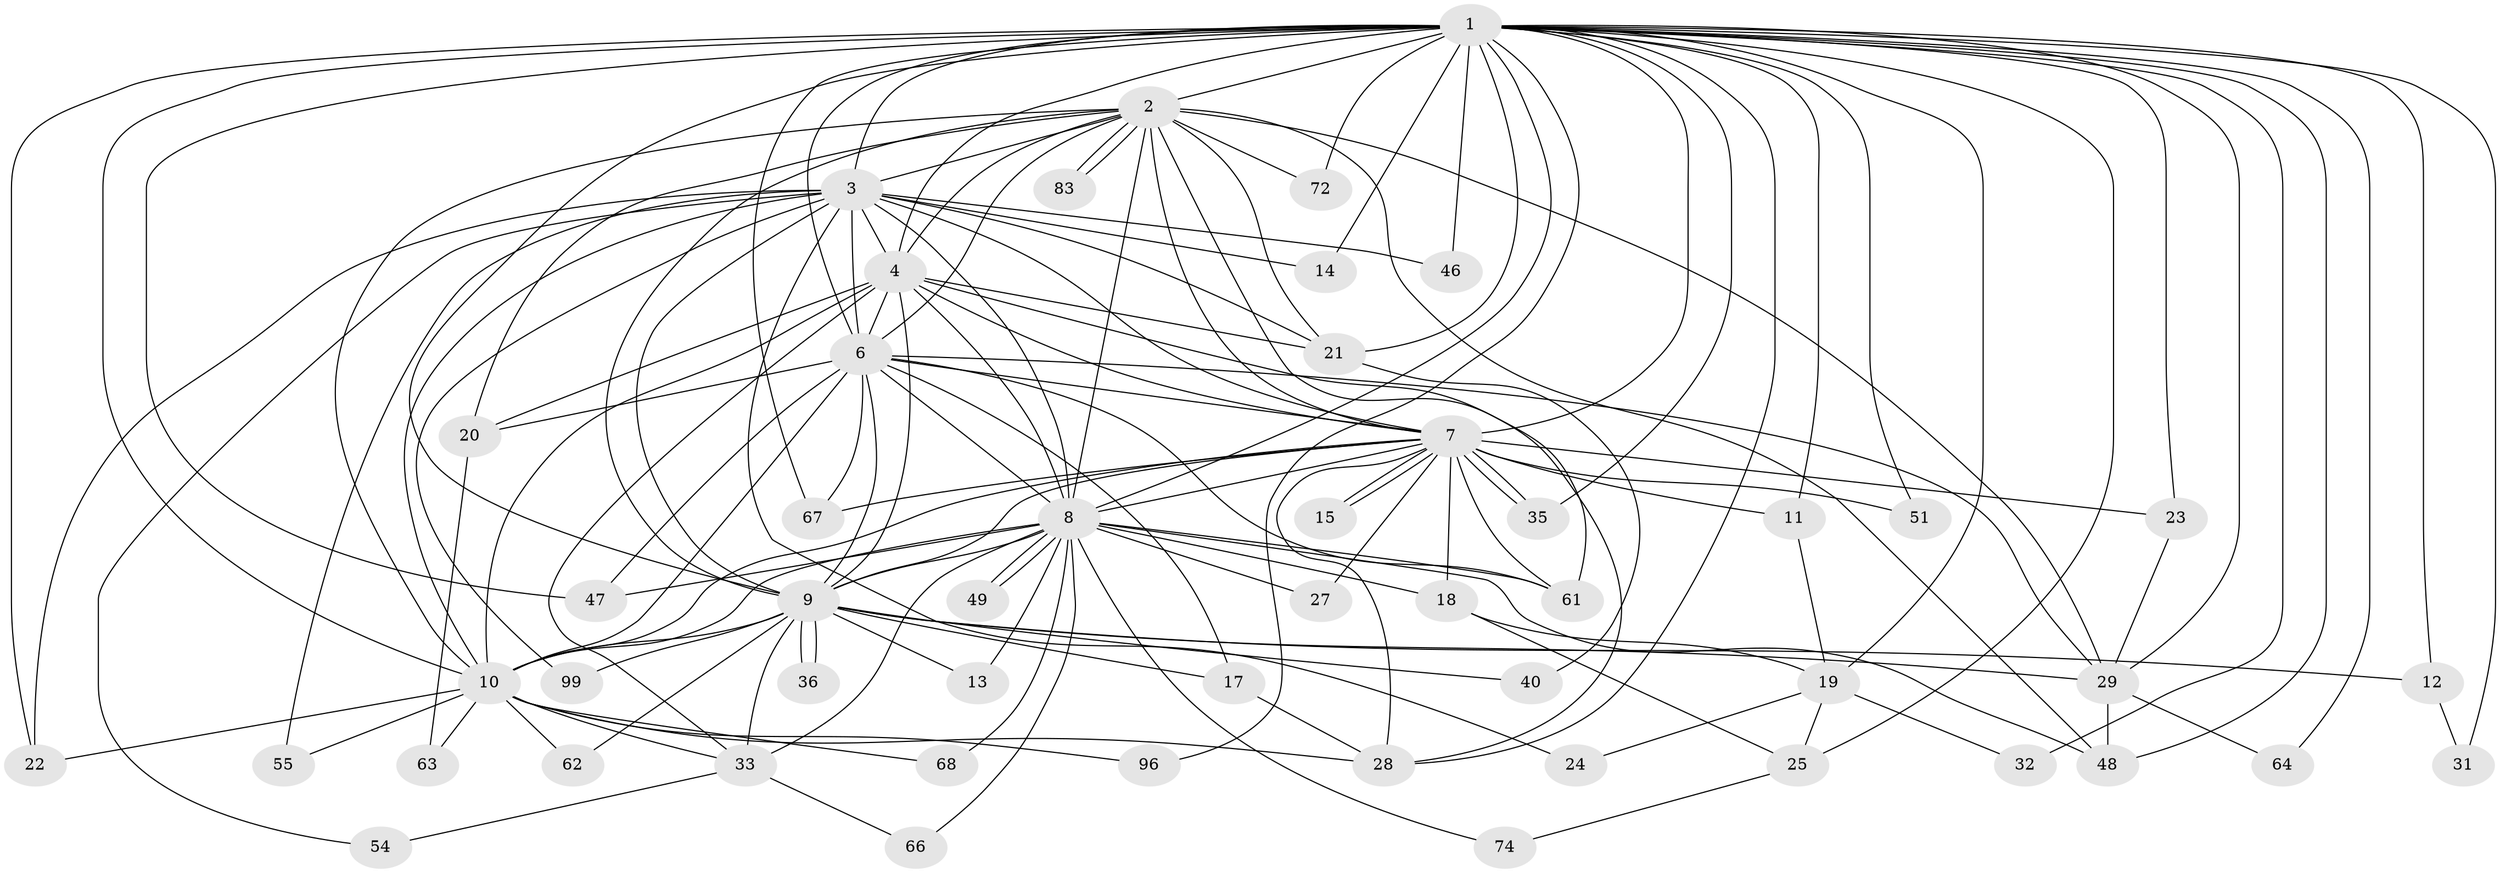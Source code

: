 // original degree distribution, {23: 0.02912621359223301, 18: 0.02912621359223301, 25: 0.009708737864077669, 16: 0.009708737864077669, 24: 0.009708737864077669, 21: 0.009708737864077669, 3: 0.18446601941747573, 2: 0.5728155339805825, 11: 0.009708737864077669, 4: 0.06796116504854369, 5: 0.038834951456310676, 6: 0.019417475728155338, 7: 0.009708737864077669}
// Generated by graph-tools (version 1.1) at 2025/13/03/09/25 04:13:55]
// undirected, 51 vertices, 141 edges
graph export_dot {
graph [start="1"]
  node [color=gray90,style=filled];
  1 [super="+5+39"];
  2 [super="+65"];
  3 [super="+73"];
  4 [super="+37+71+59+69"];
  6 [super="+52"];
  7 [super="+30+87+77+44+34"];
  8;
  9;
  10;
  11;
  12;
  13;
  14;
  15;
  17;
  18;
  19 [super="+26"];
  20 [super="+89"];
  21 [super="+60"];
  22;
  23;
  24;
  25 [super="+43"];
  27;
  28 [super="+84+56"];
  29 [super="+81+57"];
  31;
  32;
  33 [super="+42"];
  35 [super="+45"];
  36;
  40;
  46;
  47 [super="+100"];
  48 [super="+80"];
  49;
  51;
  54;
  55;
  61 [super="+95+78"];
  62;
  63;
  64;
  66;
  67;
  68;
  72;
  74;
  83;
  96;
  99;
  1 -- 2 [weight=3];
  1 -- 3 [weight=6];
  1 -- 4 [weight=3];
  1 -- 6 [weight=4];
  1 -- 7 [weight=6];
  1 -- 8 [weight=3];
  1 -- 9 [weight=2];
  1 -- 10 [weight=2];
  1 -- 11;
  1 -- 12;
  1 -- 23;
  1 -- 31;
  1 -- 47;
  1 -- 64;
  1 -- 96;
  1 -- 67;
  1 -- 72;
  1 -- 14;
  1 -- 19;
  1 -- 22;
  1 -- 25;
  1 -- 28;
  1 -- 29;
  1 -- 32 [weight=2];
  1 -- 35;
  1 -- 46;
  1 -- 48;
  1 -- 51;
  1 -- 21;
  2 -- 3 [weight=2];
  2 -- 4;
  2 -- 6;
  2 -- 7 [weight=2];
  2 -- 8;
  2 -- 9;
  2 -- 10;
  2 -- 20;
  2 -- 21;
  2 -- 48;
  2 -- 83;
  2 -- 83;
  2 -- 29;
  2 -- 72;
  2 -- 61;
  3 -- 4 [weight=2];
  3 -- 6 [weight=2];
  3 -- 7 [weight=2];
  3 -- 8;
  3 -- 9 [weight=2];
  3 -- 10;
  3 -- 14;
  3 -- 21;
  3 -- 22;
  3 -- 24;
  3 -- 46;
  3 -- 54;
  3 -- 55;
  3 -- 99;
  4 -- 6;
  4 -- 7;
  4 -- 8 [weight=2];
  4 -- 9;
  4 -- 10 [weight=2];
  4 -- 33;
  4 -- 20;
  4 -- 28;
  4 -- 21;
  6 -- 7;
  6 -- 8;
  6 -- 9;
  6 -- 10;
  6 -- 17;
  6 -- 20;
  6 -- 29;
  6 -- 47;
  6 -- 67;
  6 -- 61;
  7 -- 8;
  7 -- 9;
  7 -- 10;
  7 -- 11;
  7 -- 15;
  7 -- 15;
  7 -- 18;
  7 -- 23 [weight=2];
  7 -- 27;
  7 -- 35;
  7 -- 35;
  7 -- 67;
  7 -- 28;
  7 -- 61;
  7 -- 51;
  8 -- 9;
  8 -- 10;
  8 -- 13;
  8 -- 18;
  8 -- 27;
  8 -- 48;
  8 -- 49;
  8 -- 49;
  8 -- 61;
  8 -- 66;
  8 -- 68;
  8 -- 74;
  8 -- 47;
  8 -- 33;
  9 -- 10;
  9 -- 12;
  9 -- 13;
  9 -- 17;
  9 -- 29;
  9 -- 33 [weight=2];
  9 -- 36;
  9 -- 36;
  9 -- 40;
  9 -- 62;
  9 -- 99;
  10 -- 22;
  10 -- 55;
  10 -- 62;
  10 -- 63;
  10 -- 68;
  10 -- 96;
  10 -- 33;
  10 -- 28;
  11 -- 19;
  12 -- 31;
  17 -- 28;
  18 -- 25;
  18 -- 19;
  19 -- 24;
  19 -- 25;
  19 -- 32;
  20 -- 63;
  21 -- 40;
  23 -- 29;
  25 -- 74;
  29 -- 64;
  29 -- 48;
  33 -- 66;
  33 -- 54;
}
